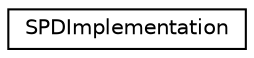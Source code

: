 digraph "Graphical Class Hierarchy"
{
 // INTERACTIVE_SVG=YES
  edge [fontname="Helvetica",fontsize="10",labelfontname="Helvetica",labelfontsize="10"];
  node [fontname="Helvetica",fontsize="10",shape=record];
  rankdir="LR";
  Node1 [label="SPDImplementation",height=0.2,width=0.4,color="black", fillcolor="white", style="filled",URL="$class_s_p_d_implementation.html",tooltip="This class is designed to parse Implementation element of SPD.xml. "];
}
